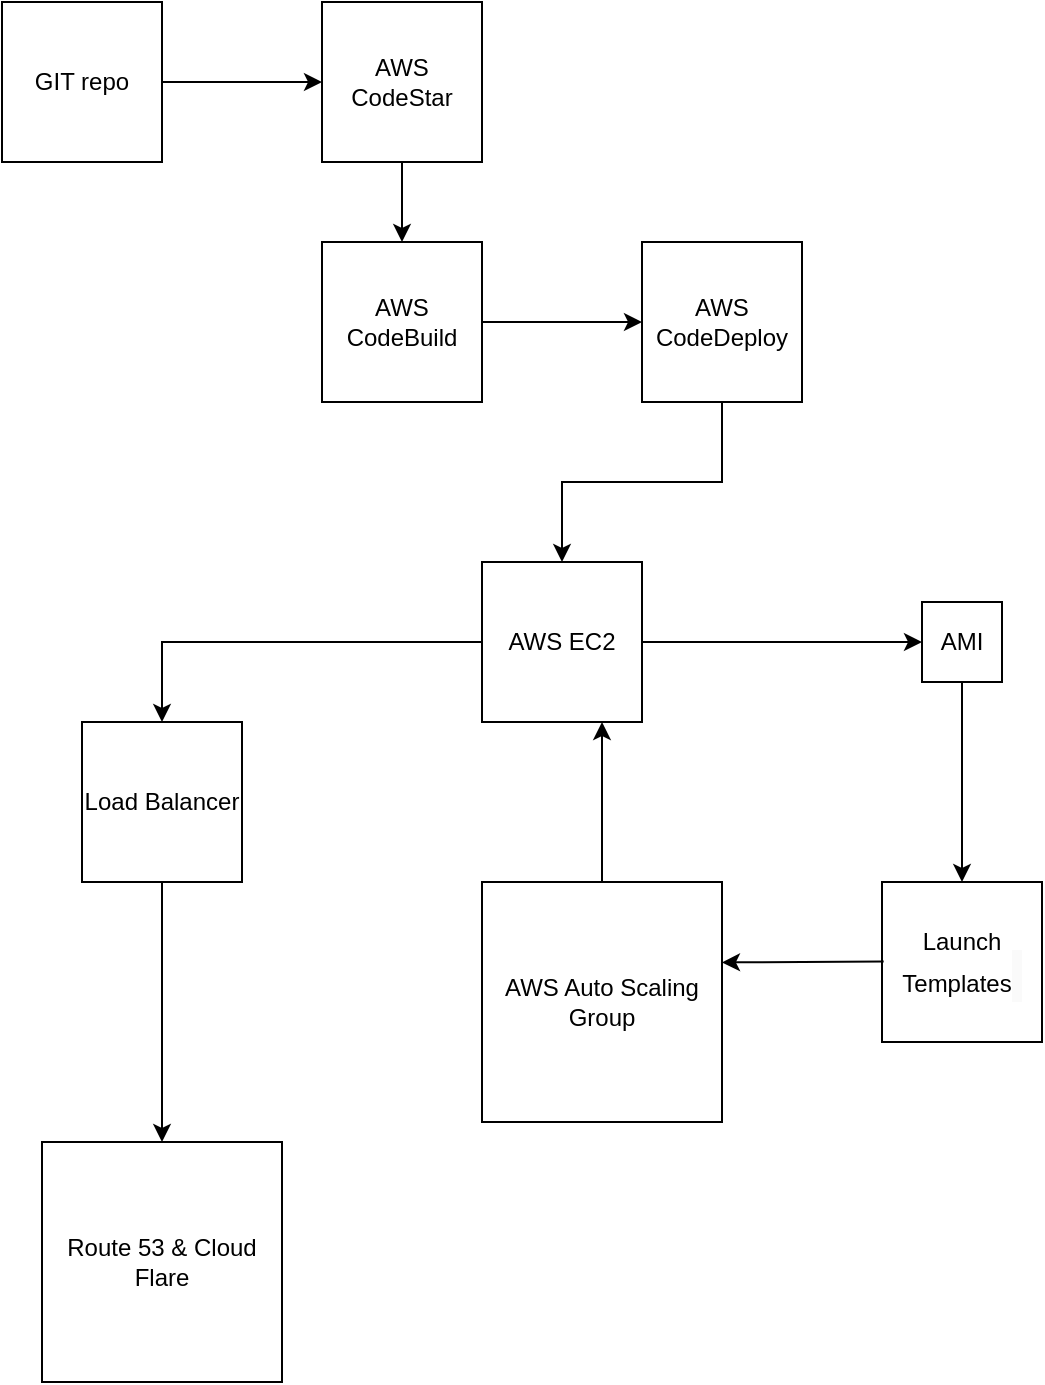 <mxfile version="23.1.5" type="github">
  <diagram id="C5RBs43oDa-KdzZeNtuy" name="Page-1">
    <mxGraphModel dx="913" dy="491" grid="1" gridSize="10" guides="1" tooltips="1" connect="1" arrows="1" fold="1" page="1" pageScale="1" pageWidth="827" pageHeight="1169" math="0" shadow="0">
      <root>
        <mxCell id="WIyWlLk6GJQsqaUBKTNV-0" />
        <mxCell id="WIyWlLk6GJQsqaUBKTNV-1" parent="WIyWlLk6GJQsqaUBKTNV-0" />
        <mxCell id="YVKPPaP_UWhKNTUrHSaY-0" value="GIT repo" style="whiteSpace=wrap;html=1;aspect=fixed;strokeWidth=1;" vertex="1" parent="WIyWlLk6GJQsqaUBKTNV-1">
          <mxGeometry x="120" y="200" width="80" height="80" as="geometry" />
        </mxCell>
        <mxCell id="YVKPPaP_UWhKNTUrHSaY-3" value="" style="endArrow=classic;html=1;rounded=0;exitX=1;exitY=0.5;exitDx=0;exitDy=0;" edge="1" parent="WIyWlLk6GJQsqaUBKTNV-1" source="YVKPPaP_UWhKNTUrHSaY-0" target="YVKPPaP_UWhKNTUrHSaY-4">
          <mxGeometry width="50" height="50" relative="1" as="geometry">
            <mxPoint x="340" y="290" as="sourcePoint" />
            <mxPoint x="340" y="240" as="targetPoint" />
          </mxGeometry>
        </mxCell>
        <mxCell id="YVKPPaP_UWhKNTUrHSaY-4" value="AWS CodeStar" style="whiteSpace=wrap;html=1;aspect=fixed;" vertex="1" parent="WIyWlLk6GJQsqaUBKTNV-1">
          <mxGeometry x="280" y="200" width="80" height="80" as="geometry" />
        </mxCell>
        <mxCell id="YVKPPaP_UWhKNTUrHSaY-6" value="" style="endArrow=classic;html=1;rounded=0;exitX=0.5;exitY=1;exitDx=0;exitDy=0;" edge="1" parent="WIyWlLk6GJQsqaUBKTNV-1" source="YVKPPaP_UWhKNTUrHSaY-4" target="YVKPPaP_UWhKNTUrHSaY-7">
          <mxGeometry width="50" height="50" relative="1" as="geometry">
            <mxPoint x="300" y="250" as="sourcePoint" />
            <mxPoint x="380" y="240" as="targetPoint" />
            <Array as="points" />
          </mxGeometry>
        </mxCell>
        <mxCell id="YVKPPaP_UWhKNTUrHSaY-7" value="AWS CodeBuild" style="whiteSpace=wrap;html=1;aspect=fixed;" vertex="1" parent="WIyWlLk6GJQsqaUBKTNV-1">
          <mxGeometry x="280" y="320" width="80" height="80" as="geometry" />
        </mxCell>
        <mxCell id="YVKPPaP_UWhKNTUrHSaY-8" value="" style="endArrow=classic;html=1;rounded=0;exitX=1;exitY=0.5;exitDx=0;exitDy=0;entryX=0;entryY=0.5;entryDx=0;entryDy=0;" edge="1" parent="WIyWlLk6GJQsqaUBKTNV-1" source="YVKPPaP_UWhKNTUrHSaY-7" target="YVKPPaP_UWhKNTUrHSaY-12">
          <mxGeometry width="50" height="50" relative="1" as="geometry">
            <mxPoint x="360" y="310" as="sourcePoint" />
            <mxPoint x="620" y="240" as="targetPoint" />
          </mxGeometry>
        </mxCell>
        <mxCell id="YVKPPaP_UWhKNTUrHSaY-12" value="AWS&lt;br&gt;CodeDeploy" style="whiteSpace=wrap;html=1;aspect=fixed;" vertex="1" parent="WIyWlLk6GJQsqaUBKTNV-1">
          <mxGeometry x="440" y="320" width="80" height="80" as="geometry" />
        </mxCell>
        <mxCell id="YVKPPaP_UWhKNTUrHSaY-13" value="" style="endArrow=classic;html=1;rounded=0;exitX=0.5;exitY=1;exitDx=0;exitDy=0;entryX=0.5;entryY=0;entryDx=0;entryDy=0;" edge="1" parent="WIyWlLk6GJQsqaUBKTNV-1" source="YVKPPaP_UWhKNTUrHSaY-12" target="YVKPPaP_UWhKNTUrHSaY-15">
          <mxGeometry width="50" height="50" relative="1" as="geometry">
            <mxPoint x="510" y="350" as="sourcePoint" />
            <mxPoint x="360" y="440" as="targetPoint" />
            <Array as="points">
              <mxPoint x="480" y="440" />
              <mxPoint x="400" y="440" />
            </Array>
          </mxGeometry>
        </mxCell>
        <mxCell id="YVKPPaP_UWhKNTUrHSaY-26" style="edgeStyle=orthogonalEdgeStyle;rounded=0;orthogonalLoop=1;jettySize=auto;html=1;" edge="1" parent="WIyWlLk6GJQsqaUBKTNV-1" source="YVKPPaP_UWhKNTUrHSaY-15" target="YVKPPaP_UWhKNTUrHSaY-27">
          <mxGeometry relative="1" as="geometry">
            <mxPoint x="160" y="520" as="targetPoint" />
            <Array as="points">
              <mxPoint x="200" y="520" />
            </Array>
          </mxGeometry>
        </mxCell>
        <mxCell id="YVKPPaP_UWhKNTUrHSaY-15" value="AWS EC2" style="whiteSpace=wrap;html=1;aspect=fixed;" vertex="1" parent="WIyWlLk6GJQsqaUBKTNV-1">
          <mxGeometry x="360" y="480" width="80" height="80" as="geometry" />
        </mxCell>
        <mxCell id="YVKPPaP_UWhKNTUrHSaY-18" value="" style="endArrow=classic;html=1;rounded=0;exitX=1;exitY=0.5;exitDx=0;exitDy=0;entryX=0;entryY=0.5;entryDx=0;entryDy=0;" edge="1" parent="WIyWlLk6GJQsqaUBKTNV-1" source="YVKPPaP_UWhKNTUrHSaY-15" target="YVKPPaP_UWhKNTUrHSaY-19">
          <mxGeometry width="50" height="50" relative="1" as="geometry">
            <mxPoint x="600" y="560" as="sourcePoint" />
            <mxPoint x="560" y="520" as="targetPoint" />
            <Array as="points">
              <mxPoint x="520" y="520" />
            </Array>
          </mxGeometry>
        </mxCell>
        <mxCell id="YVKPPaP_UWhKNTUrHSaY-19" value="AMI" style="whiteSpace=wrap;html=1;aspect=fixed;" vertex="1" parent="WIyWlLk6GJQsqaUBKTNV-1">
          <mxGeometry x="580" y="500" width="40" height="40" as="geometry" />
        </mxCell>
        <mxCell id="YVKPPaP_UWhKNTUrHSaY-20" value="" style="endArrow=classic;html=1;rounded=0;exitX=0.5;exitY=1;exitDx=0;exitDy=0;" edge="1" parent="WIyWlLk6GJQsqaUBKTNV-1" source="YVKPPaP_UWhKNTUrHSaY-19" target="YVKPPaP_UWhKNTUrHSaY-21">
          <mxGeometry width="50" height="50" relative="1" as="geometry">
            <mxPoint x="490" y="820" as="sourcePoint" />
            <mxPoint x="600" y="680" as="targetPoint" />
          </mxGeometry>
        </mxCell>
        <mxCell id="YVKPPaP_UWhKNTUrHSaY-21" value="Launch Templates&lt;span style=&quot;color: var(--color-text-counter-f3a2pb, #687078); font-family: &amp;quot;Amazon Ember&amp;quot;, &amp;quot;Helvetica Neue&amp;quot;, Roboto, Arial, sans-serif; font-size: 18px; text-align: start; background-color: rgb(250, 250, 250);&quot; class=&quot;awsui_counter_2qdw9_13g7g_332&quot;&gt;&amp;nbsp;&lt;/span&gt;" style="whiteSpace=wrap;html=1;aspect=fixed;" vertex="1" parent="WIyWlLk6GJQsqaUBKTNV-1">
          <mxGeometry x="560" y="640" width="80" height="80" as="geometry" />
        </mxCell>
        <mxCell id="YVKPPaP_UWhKNTUrHSaY-22" value="" style="endArrow=classic;html=1;rounded=0;exitX=0;exitY=0.5;exitDx=0;exitDy=0;entryX=0.993;entryY=0.337;entryDx=0;entryDy=0;entryPerimeter=0;" edge="1" parent="WIyWlLk6GJQsqaUBKTNV-1">
          <mxGeometry width="50" height="50" relative="1" as="geometry">
            <mxPoint x="560.84" y="679.78" as="sourcePoint" />
            <mxPoint x="480.0" y="680.22" as="targetPoint" />
          </mxGeometry>
        </mxCell>
        <mxCell id="YVKPPaP_UWhKNTUrHSaY-25" style="edgeStyle=orthogonalEdgeStyle;rounded=0;orthogonalLoop=1;jettySize=auto;html=1;entryX=0.75;entryY=1;entryDx=0;entryDy=0;" edge="1" parent="WIyWlLk6GJQsqaUBKTNV-1" source="YVKPPaP_UWhKNTUrHSaY-23" target="YVKPPaP_UWhKNTUrHSaY-15">
          <mxGeometry relative="1" as="geometry" />
        </mxCell>
        <mxCell id="YVKPPaP_UWhKNTUrHSaY-23" value="AWS Auto Scaling Group" style="whiteSpace=wrap;html=1;aspect=fixed;" vertex="1" parent="WIyWlLk6GJQsqaUBKTNV-1">
          <mxGeometry x="360" y="640" width="120" height="120" as="geometry" />
        </mxCell>
        <mxCell id="YVKPPaP_UWhKNTUrHSaY-28" style="edgeStyle=orthogonalEdgeStyle;rounded=0;orthogonalLoop=1;jettySize=auto;html=1;" edge="1" parent="WIyWlLk6GJQsqaUBKTNV-1" source="YVKPPaP_UWhKNTUrHSaY-27" target="YVKPPaP_UWhKNTUrHSaY-29">
          <mxGeometry relative="1" as="geometry">
            <mxPoint x="200" y="800" as="targetPoint" />
          </mxGeometry>
        </mxCell>
        <mxCell id="YVKPPaP_UWhKNTUrHSaY-27" value="Load Balancer" style="whiteSpace=wrap;html=1;aspect=fixed;" vertex="1" parent="WIyWlLk6GJQsqaUBKTNV-1">
          <mxGeometry x="160" y="560" width="80" height="80" as="geometry" />
        </mxCell>
        <mxCell id="YVKPPaP_UWhKNTUrHSaY-29" value="Route 53 &amp;amp; Cloud Flare" style="whiteSpace=wrap;html=1;aspect=fixed;" vertex="1" parent="WIyWlLk6GJQsqaUBKTNV-1">
          <mxGeometry x="140" y="770" width="120" height="120" as="geometry" />
        </mxCell>
      </root>
    </mxGraphModel>
  </diagram>
</mxfile>

